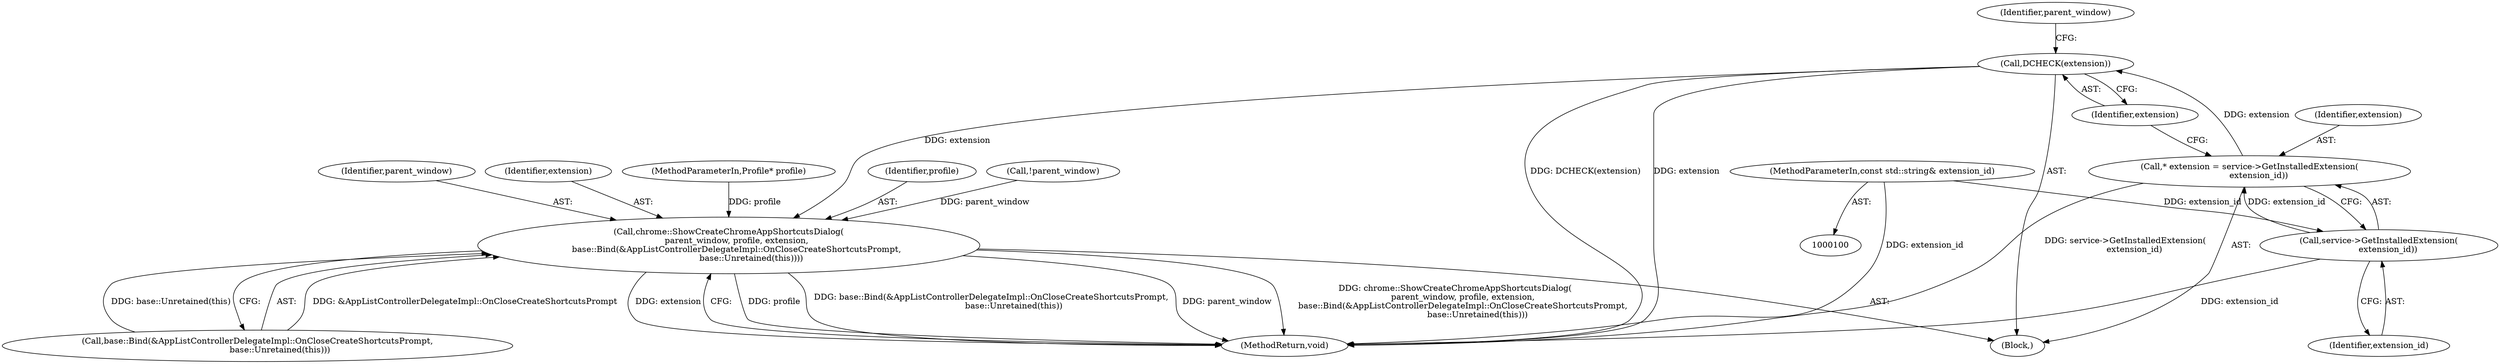 digraph "1_Chrome_db93178bcaaf7e99ebb18bd51fa99b2feaf47e1f_1@pointer" {
"1000117" [label="(Call,DCHECK(extension))"];
"1000113" [label="(Call,* extension = service->GetInstalledExtension(\n       extension_id))"];
"1000115" [label="(Call,service->GetInstalledExtension(\n       extension_id))"];
"1000102" [label="(MethodParameterIn,const std::string& extension_id)"];
"1000128" [label="(Call,chrome::ShowCreateChromeAppShortcutsDialog(\n      parent_window, profile, extension,\n      base::Bind(&AppListControllerDelegateImpl::OnCloseCreateShortcutsPrompt,\n                 base::Unretained(this))))"];
"1000118" [label="(Identifier,extension)"];
"1000121" [label="(Identifier,parent_window)"];
"1000114" [label="(Identifier,extension)"];
"1000113" [label="(Call,* extension = service->GetInstalledExtension(\n       extension_id))"];
"1000132" [label="(Call,base::Bind(&AppListControllerDelegateImpl::OnCloseCreateShortcutsPrompt,\n                 base::Unretained(this)))"];
"1000102" [label="(MethodParameterIn,const std::string& extension_id)"];
"1000130" [label="(Identifier,profile)"];
"1000103" [label="(Block,)"];
"1000115" [label="(Call,service->GetInstalledExtension(\n       extension_id))"];
"1000124" [label="(Call,!parent_window)"];
"1000128" [label="(Call,chrome::ShowCreateChromeAppShortcutsDialog(\n      parent_window, profile, extension,\n      base::Bind(&AppListControllerDelegateImpl::OnCloseCreateShortcutsPrompt,\n                 base::Unretained(this))))"];
"1000116" [label="(Identifier,extension_id)"];
"1000129" [label="(Identifier,parent_window)"];
"1000131" [label="(Identifier,extension)"];
"1000117" [label="(Call,DCHECK(extension))"];
"1000101" [label="(MethodParameterIn,Profile* profile)"];
"1000137" [label="(MethodReturn,void)"];
"1000117" -> "1000103"  [label="AST: "];
"1000117" -> "1000118"  [label="CFG: "];
"1000118" -> "1000117"  [label="AST: "];
"1000121" -> "1000117"  [label="CFG: "];
"1000117" -> "1000137"  [label="DDG: DCHECK(extension)"];
"1000117" -> "1000137"  [label="DDG: extension"];
"1000113" -> "1000117"  [label="DDG: extension"];
"1000117" -> "1000128"  [label="DDG: extension"];
"1000113" -> "1000103"  [label="AST: "];
"1000113" -> "1000115"  [label="CFG: "];
"1000114" -> "1000113"  [label="AST: "];
"1000115" -> "1000113"  [label="AST: "];
"1000118" -> "1000113"  [label="CFG: "];
"1000113" -> "1000137"  [label="DDG: service->GetInstalledExtension(\n       extension_id)"];
"1000115" -> "1000113"  [label="DDG: extension_id"];
"1000115" -> "1000116"  [label="CFG: "];
"1000116" -> "1000115"  [label="AST: "];
"1000115" -> "1000137"  [label="DDG: extension_id"];
"1000102" -> "1000115"  [label="DDG: extension_id"];
"1000102" -> "1000100"  [label="AST: "];
"1000102" -> "1000137"  [label="DDG: extension_id"];
"1000128" -> "1000103"  [label="AST: "];
"1000128" -> "1000132"  [label="CFG: "];
"1000129" -> "1000128"  [label="AST: "];
"1000130" -> "1000128"  [label="AST: "];
"1000131" -> "1000128"  [label="AST: "];
"1000132" -> "1000128"  [label="AST: "];
"1000137" -> "1000128"  [label="CFG: "];
"1000128" -> "1000137"  [label="DDG: profile"];
"1000128" -> "1000137"  [label="DDG: base::Bind(&AppListControllerDelegateImpl::OnCloseCreateShortcutsPrompt,\n                 base::Unretained(this))"];
"1000128" -> "1000137"  [label="DDG: parent_window"];
"1000128" -> "1000137"  [label="DDG: chrome::ShowCreateChromeAppShortcutsDialog(\n      parent_window, profile, extension,\n      base::Bind(&AppListControllerDelegateImpl::OnCloseCreateShortcutsPrompt,\n                 base::Unretained(this)))"];
"1000128" -> "1000137"  [label="DDG: extension"];
"1000124" -> "1000128"  [label="DDG: parent_window"];
"1000101" -> "1000128"  [label="DDG: profile"];
"1000132" -> "1000128"  [label="DDG: &AppListControllerDelegateImpl::OnCloseCreateShortcutsPrompt"];
"1000132" -> "1000128"  [label="DDG: base::Unretained(this)"];
}
